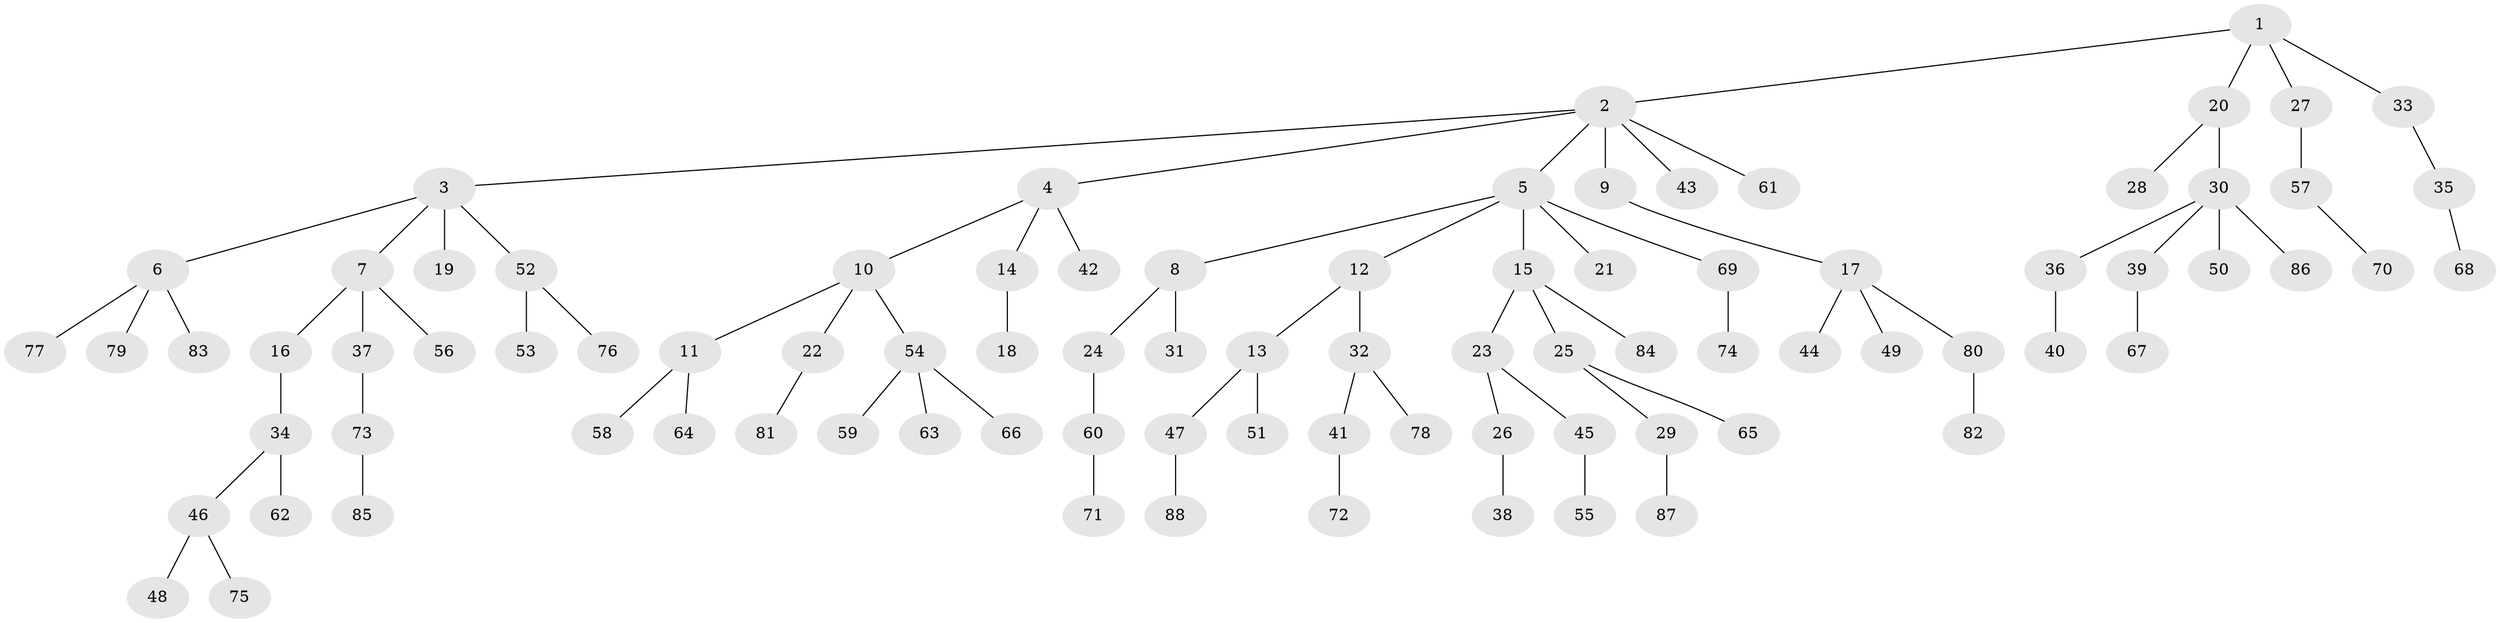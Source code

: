 // coarse degree distribution, {2: 0.37037037037037035, 5: 0.037037037037037035, 1: 0.4074074074074074, 3: 0.14814814814814814, 4: 0.037037037037037035}
// Generated by graph-tools (version 1.1) at 2025/37/03/04/25 23:37:19]
// undirected, 88 vertices, 87 edges
graph export_dot {
  node [color=gray90,style=filled];
  1;
  2;
  3;
  4;
  5;
  6;
  7;
  8;
  9;
  10;
  11;
  12;
  13;
  14;
  15;
  16;
  17;
  18;
  19;
  20;
  21;
  22;
  23;
  24;
  25;
  26;
  27;
  28;
  29;
  30;
  31;
  32;
  33;
  34;
  35;
  36;
  37;
  38;
  39;
  40;
  41;
  42;
  43;
  44;
  45;
  46;
  47;
  48;
  49;
  50;
  51;
  52;
  53;
  54;
  55;
  56;
  57;
  58;
  59;
  60;
  61;
  62;
  63;
  64;
  65;
  66;
  67;
  68;
  69;
  70;
  71;
  72;
  73;
  74;
  75;
  76;
  77;
  78;
  79;
  80;
  81;
  82;
  83;
  84;
  85;
  86;
  87;
  88;
  1 -- 2;
  1 -- 20;
  1 -- 27;
  1 -- 33;
  2 -- 3;
  2 -- 4;
  2 -- 5;
  2 -- 9;
  2 -- 43;
  2 -- 61;
  3 -- 6;
  3 -- 7;
  3 -- 19;
  3 -- 52;
  4 -- 10;
  4 -- 14;
  4 -- 42;
  5 -- 8;
  5 -- 12;
  5 -- 15;
  5 -- 21;
  5 -- 69;
  6 -- 77;
  6 -- 79;
  6 -- 83;
  7 -- 16;
  7 -- 37;
  7 -- 56;
  8 -- 24;
  8 -- 31;
  9 -- 17;
  10 -- 11;
  10 -- 22;
  10 -- 54;
  11 -- 58;
  11 -- 64;
  12 -- 13;
  12 -- 32;
  13 -- 47;
  13 -- 51;
  14 -- 18;
  15 -- 23;
  15 -- 25;
  15 -- 84;
  16 -- 34;
  17 -- 44;
  17 -- 49;
  17 -- 80;
  20 -- 28;
  20 -- 30;
  22 -- 81;
  23 -- 26;
  23 -- 45;
  24 -- 60;
  25 -- 29;
  25 -- 65;
  26 -- 38;
  27 -- 57;
  29 -- 87;
  30 -- 36;
  30 -- 39;
  30 -- 50;
  30 -- 86;
  32 -- 41;
  32 -- 78;
  33 -- 35;
  34 -- 46;
  34 -- 62;
  35 -- 68;
  36 -- 40;
  37 -- 73;
  39 -- 67;
  41 -- 72;
  45 -- 55;
  46 -- 48;
  46 -- 75;
  47 -- 88;
  52 -- 53;
  52 -- 76;
  54 -- 59;
  54 -- 63;
  54 -- 66;
  57 -- 70;
  60 -- 71;
  69 -- 74;
  73 -- 85;
  80 -- 82;
}
